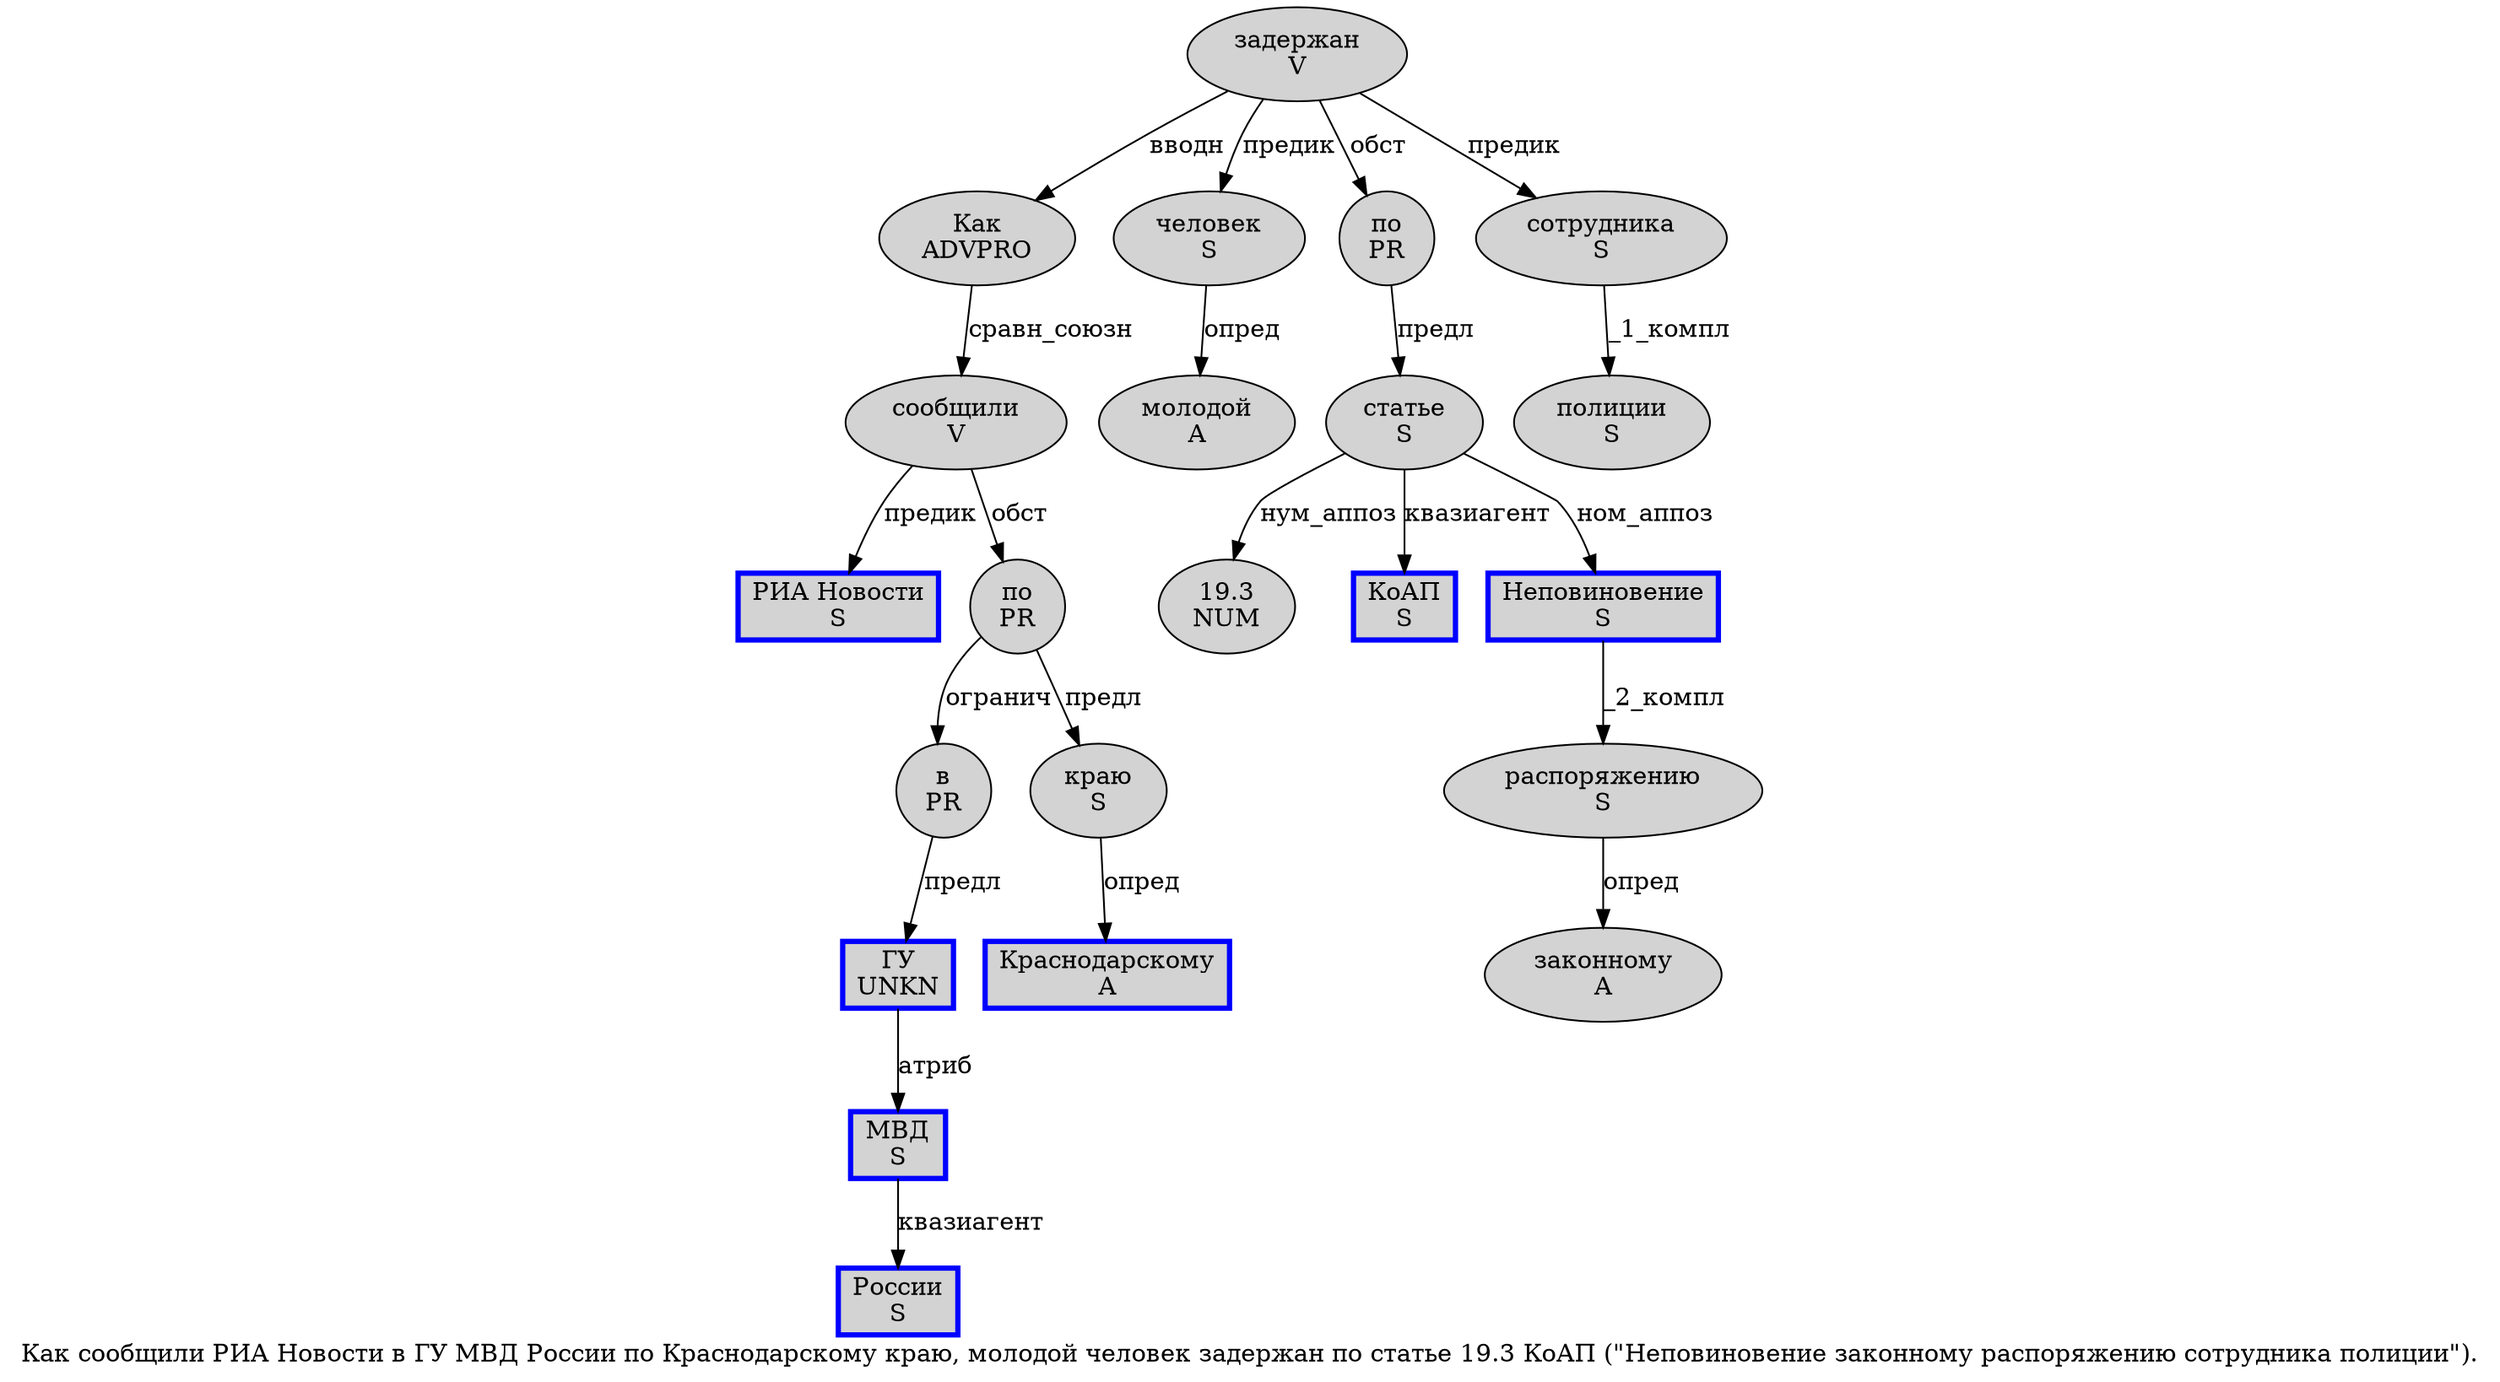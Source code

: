 digraph SENTENCE_1260 {
	graph [label="Как сообщили РИА Новости в ГУ МВД России по Краснодарскому краю, молодой человек задержан по статье 19.3 КоАП (\"Неповиновение законному распоряжению сотрудника полиции\")."]
	node [style=filled]
		0 [label="Как
ADVPRO" color="" fillcolor=lightgray penwidth=1 shape=ellipse]
		1 [label="сообщили
V" color="" fillcolor=lightgray penwidth=1 shape=ellipse]
		2 [label="РИА Новости
S" color=blue fillcolor=lightgray penwidth=3 shape=box]
		3 [label="в
PR" color="" fillcolor=lightgray penwidth=1 shape=ellipse]
		4 [label="ГУ
UNKN" color=blue fillcolor=lightgray penwidth=3 shape=box]
		5 [label="МВД
S" color=blue fillcolor=lightgray penwidth=3 shape=box]
		6 [label="России
S" color=blue fillcolor=lightgray penwidth=3 shape=box]
		7 [label="по
PR" color="" fillcolor=lightgray penwidth=1 shape=ellipse]
		8 [label="Краснодарскому
A" color=blue fillcolor=lightgray penwidth=3 shape=box]
		9 [label="краю
S" color="" fillcolor=lightgray penwidth=1 shape=ellipse]
		11 [label="молодой
A" color="" fillcolor=lightgray penwidth=1 shape=ellipse]
		12 [label="человек
S" color="" fillcolor=lightgray penwidth=1 shape=ellipse]
		13 [label="задержан
V" color="" fillcolor=lightgray penwidth=1 shape=ellipse]
		14 [label="по
PR" color="" fillcolor=lightgray penwidth=1 shape=ellipse]
		15 [label="статье
S" color="" fillcolor=lightgray penwidth=1 shape=ellipse]
		16 [label="19.3
NUM" color="" fillcolor=lightgray penwidth=1 shape=ellipse]
		17 [label="КоАП
S" color=blue fillcolor=lightgray penwidth=3 shape=box]
		20 [label="Неповиновение
S" color=blue fillcolor=lightgray penwidth=3 shape=box]
		21 [label="законному
A" color="" fillcolor=lightgray penwidth=1 shape=ellipse]
		22 [label="распоряжению
S" color="" fillcolor=lightgray penwidth=1 shape=ellipse]
		23 [label="сотрудника
S" color="" fillcolor=lightgray penwidth=1 shape=ellipse]
		24 [label="полиции
S" color="" fillcolor=lightgray penwidth=1 shape=ellipse]
			4 -> 5 [label="атриб"]
			13 -> 0 [label="вводн"]
			13 -> 12 [label="предик"]
			13 -> 14 [label="обст"]
			13 -> 23 [label="предик"]
			14 -> 15 [label="предл"]
			9 -> 8 [label="опред"]
			23 -> 24 [label="_1_компл"]
			7 -> 3 [label="огранич"]
			7 -> 9 [label="предл"]
			0 -> 1 [label="сравн_союзн"]
			5 -> 6 [label="квазиагент"]
			20 -> 22 [label="_2_компл"]
			1 -> 2 [label="предик"]
			1 -> 7 [label="обст"]
			22 -> 21 [label="опред"]
			12 -> 11 [label="опред"]
			15 -> 16 [label="нум_аппоз"]
			15 -> 17 [label="квазиагент"]
			15 -> 20 [label="ном_аппоз"]
			3 -> 4 [label="предл"]
}